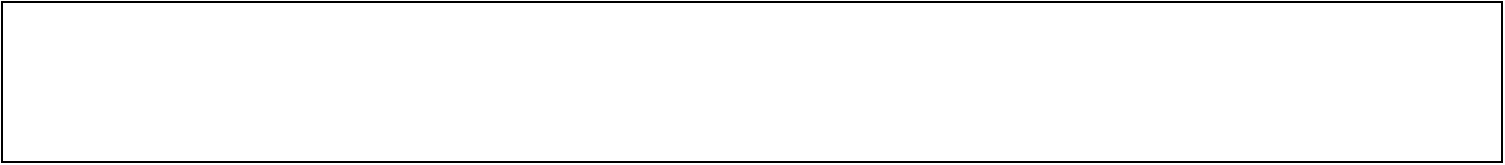 <mxfile version="14.5.3" type="github"><diagram id="8Zd_hvP37j30MHX1xBy6" name="Page-1"><mxGraphModel dx="1422" dy="794" grid="1" gridSize="10" guides="1" tooltips="1" connect="1" arrows="1" fold="1" page="1" pageScale="1" pageWidth="850" pageHeight="1100" math="0" shadow="0"><root><mxCell id="0"/><mxCell id="1" parent="0"/><mxCell id="M0yDpz02xF-dMvz9UzJt-1" value="" style="rounded=0;whiteSpace=wrap;html=1;" vertex="1" parent="1"><mxGeometry x="50" y="40" width="750" height="80" as="geometry"/></mxCell></root></mxGraphModel></diagram></mxfile>